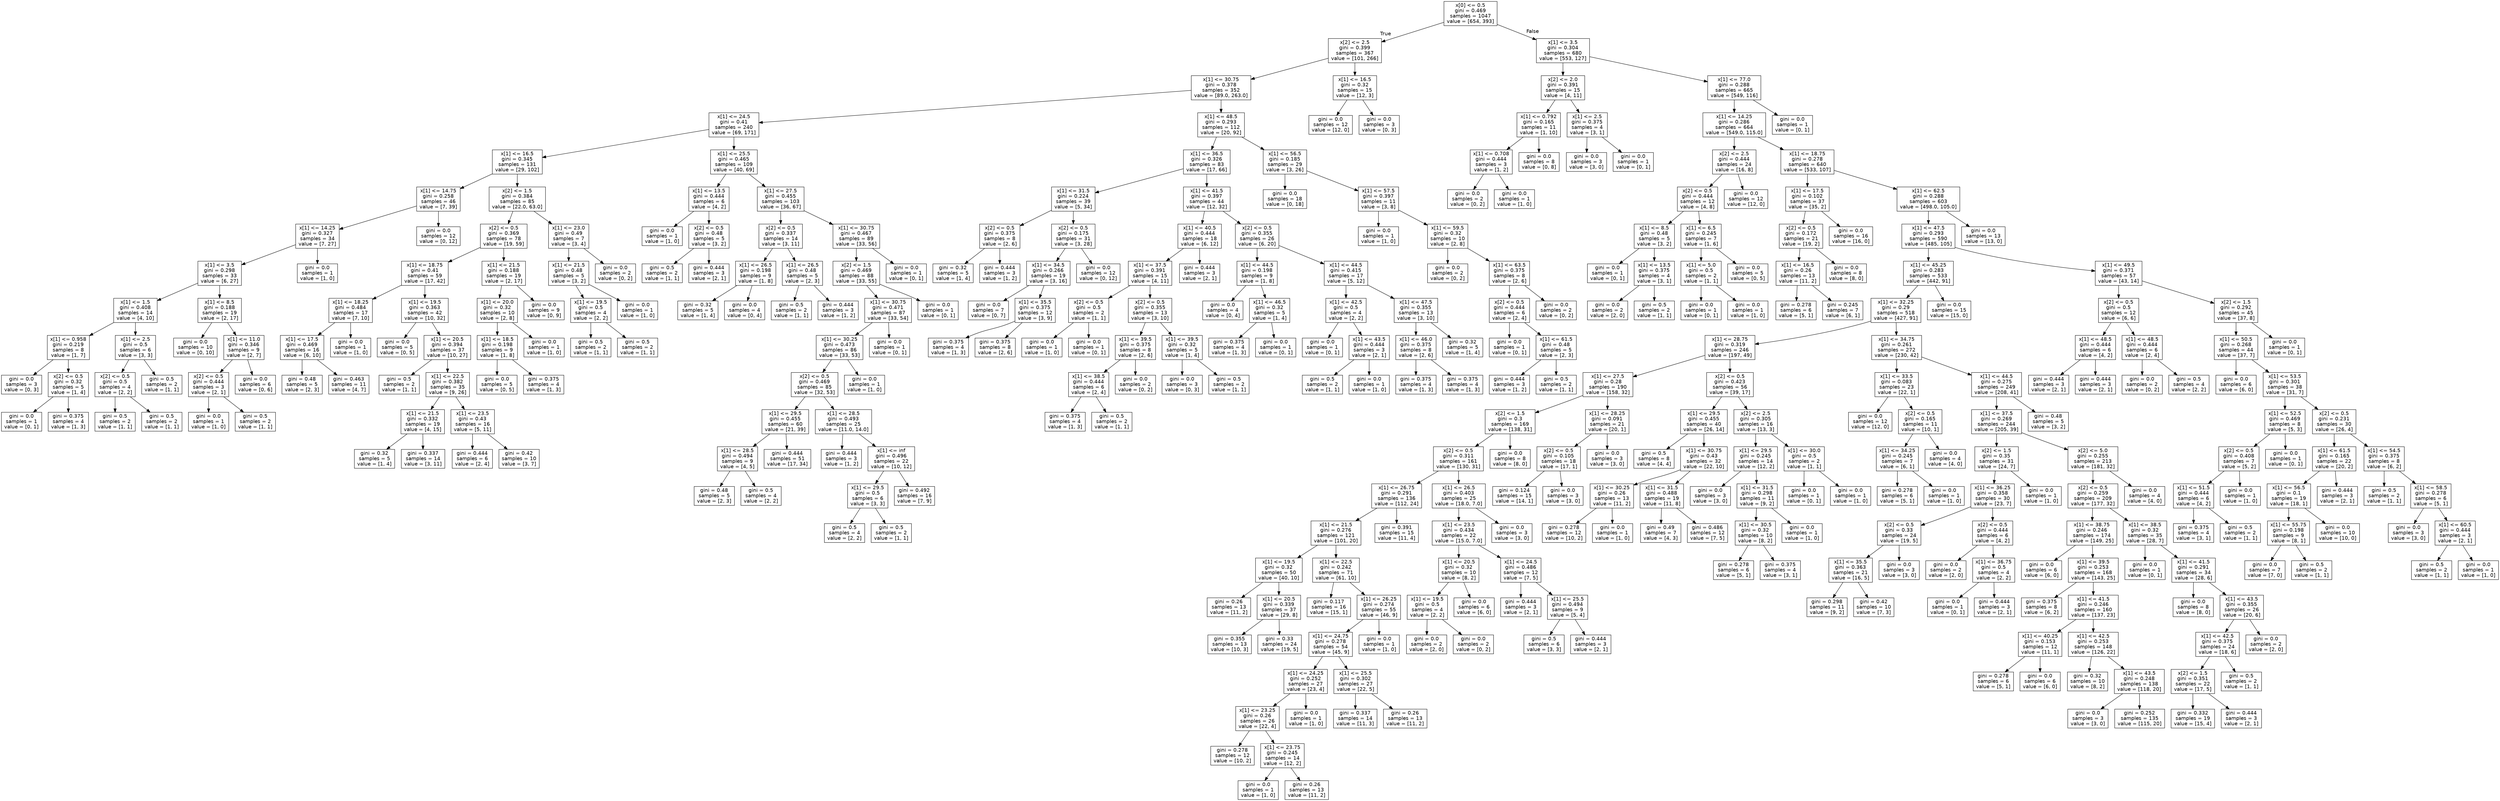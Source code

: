 digraph Tree {
node [shape=box, fontname="helvetica"] ;
edge [fontname="helvetica"] ;
0 [label="x[0] <= 0.5\ngini = 0.469\nsamples = 1047\nvalue = [654, 393]"] ;
1 [label="x[2] <= 2.5\ngini = 0.399\nsamples = 367\nvalue = [101, 266]"] ;
0 -> 1 [labeldistance=2.5, labelangle=45, headlabel="True"] ;
2 [label="x[1] <= 30.75\ngini = 0.378\nsamples = 352\nvalue = [89.0, 263.0]"] ;
1 -> 2 ;
3 [label="x[1] <= 24.5\ngini = 0.41\nsamples = 240\nvalue = [69, 171]"] ;
2 -> 3 ;
4 [label="x[1] <= 16.5\ngini = 0.345\nsamples = 131\nvalue = [29, 102]"] ;
3 -> 4 ;
5 [label="x[1] <= 14.75\ngini = 0.258\nsamples = 46\nvalue = [7, 39]"] ;
4 -> 5 ;
6 [label="x[1] <= 14.25\ngini = 0.327\nsamples = 34\nvalue = [7, 27]"] ;
5 -> 6 ;
7 [label="x[1] <= 3.5\ngini = 0.298\nsamples = 33\nvalue = [6, 27]"] ;
6 -> 7 ;
8 [label="x[1] <= 1.5\ngini = 0.408\nsamples = 14\nvalue = [4, 10]"] ;
7 -> 8 ;
9 [label="x[1] <= 0.958\ngini = 0.219\nsamples = 8\nvalue = [1, 7]"] ;
8 -> 9 ;
10 [label="gini = 0.0\nsamples = 3\nvalue = [0, 3]"] ;
9 -> 10 ;
11 [label="x[2] <= 0.5\ngini = 0.32\nsamples = 5\nvalue = [1, 4]"] ;
9 -> 11 ;
12 [label="gini = 0.0\nsamples = 1\nvalue = [0, 1]"] ;
11 -> 12 ;
13 [label="gini = 0.375\nsamples = 4\nvalue = [1, 3]"] ;
11 -> 13 ;
14 [label="x[1] <= 2.5\ngini = 0.5\nsamples = 6\nvalue = [3, 3]"] ;
8 -> 14 ;
15 [label="x[2] <= 0.5\ngini = 0.5\nsamples = 4\nvalue = [2, 2]"] ;
14 -> 15 ;
16 [label="gini = 0.5\nsamples = 2\nvalue = [1, 1]"] ;
15 -> 16 ;
17 [label="gini = 0.5\nsamples = 2\nvalue = [1, 1]"] ;
15 -> 17 ;
18 [label="gini = 0.5\nsamples = 2\nvalue = [1, 1]"] ;
14 -> 18 ;
19 [label="x[1] <= 8.5\ngini = 0.188\nsamples = 19\nvalue = [2, 17]"] ;
7 -> 19 ;
20 [label="gini = 0.0\nsamples = 10\nvalue = [0, 10]"] ;
19 -> 20 ;
21 [label="x[1] <= 11.0\ngini = 0.346\nsamples = 9\nvalue = [2, 7]"] ;
19 -> 21 ;
22 [label="x[2] <= 0.5\ngini = 0.444\nsamples = 3\nvalue = [2, 1]"] ;
21 -> 22 ;
23 [label="gini = 0.0\nsamples = 1\nvalue = [1, 0]"] ;
22 -> 23 ;
24 [label="gini = 0.5\nsamples = 2\nvalue = [1, 1]"] ;
22 -> 24 ;
25 [label="gini = 0.0\nsamples = 6\nvalue = [0, 6]"] ;
21 -> 25 ;
26 [label="gini = 0.0\nsamples = 1\nvalue = [1, 0]"] ;
6 -> 26 ;
27 [label="gini = 0.0\nsamples = 12\nvalue = [0, 12]"] ;
5 -> 27 ;
28 [label="x[2] <= 1.5\ngini = 0.384\nsamples = 85\nvalue = [22.0, 63.0]"] ;
4 -> 28 ;
29 [label="x[2] <= 0.5\ngini = 0.369\nsamples = 78\nvalue = [19, 59]"] ;
28 -> 29 ;
30 [label="x[1] <= 18.75\ngini = 0.41\nsamples = 59\nvalue = [17, 42]"] ;
29 -> 30 ;
31 [label="x[1] <= 18.25\ngini = 0.484\nsamples = 17\nvalue = [7, 10]"] ;
30 -> 31 ;
32 [label="x[1] <= 17.5\ngini = 0.469\nsamples = 16\nvalue = [6, 10]"] ;
31 -> 32 ;
33 [label="gini = 0.48\nsamples = 5\nvalue = [2, 3]"] ;
32 -> 33 ;
34 [label="gini = 0.463\nsamples = 11\nvalue = [4, 7]"] ;
32 -> 34 ;
35 [label="gini = 0.0\nsamples = 1\nvalue = [1, 0]"] ;
31 -> 35 ;
36 [label="x[1] <= 19.5\ngini = 0.363\nsamples = 42\nvalue = [10, 32]"] ;
30 -> 36 ;
37 [label="gini = 0.0\nsamples = 5\nvalue = [0, 5]"] ;
36 -> 37 ;
38 [label="x[1] <= 20.5\ngini = 0.394\nsamples = 37\nvalue = [10, 27]"] ;
36 -> 38 ;
39 [label="gini = 0.5\nsamples = 2\nvalue = [1, 1]"] ;
38 -> 39 ;
40 [label="x[1] <= 22.5\ngini = 0.382\nsamples = 35\nvalue = [9, 26]"] ;
38 -> 40 ;
41 [label="x[1] <= 21.5\ngini = 0.332\nsamples = 19\nvalue = [4, 15]"] ;
40 -> 41 ;
42 [label="gini = 0.32\nsamples = 5\nvalue = [1, 4]"] ;
41 -> 42 ;
43 [label="gini = 0.337\nsamples = 14\nvalue = [3, 11]"] ;
41 -> 43 ;
44 [label="x[1] <= 23.5\ngini = 0.43\nsamples = 16\nvalue = [5, 11]"] ;
40 -> 44 ;
45 [label="gini = 0.444\nsamples = 6\nvalue = [2, 4]"] ;
44 -> 45 ;
46 [label="gini = 0.42\nsamples = 10\nvalue = [3, 7]"] ;
44 -> 46 ;
47 [label="x[1] <= 21.5\ngini = 0.188\nsamples = 19\nvalue = [2, 17]"] ;
29 -> 47 ;
48 [label="x[1] <= 20.0\ngini = 0.32\nsamples = 10\nvalue = [2, 8]"] ;
47 -> 48 ;
49 [label="x[1] <= 18.5\ngini = 0.198\nsamples = 9\nvalue = [1, 8]"] ;
48 -> 49 ;
50 [label="gini = 0.0\nsamples = 5\nvalue = [0, 5]"] ;
49 -> 50 ;
51 [label="gini = 0.375\nsamples = 4\nvalue = [1, 3]"] ;
49 -> 51 ;
52 [label="gini = 0.0\nsamples = 1\nvalue = [1, 0]"] ;
48 -> 52 ;
53 [label="gini = 0.0\nsamples = 9\nvalue = [0, 9]"] ;
47 -> 53 ;
54 [label="x[1] <= 23.0\ngini = 0.49\nsamples = 7\nvalue = [3, 4]"] ;
28 -> 54 ;
55 [label="x[1] <= 21.5\ngini = 0.48\nsamples = 5\nvalue = [3, 2]"] ;
54 -> 55 ;
56 [label="x[1] <= 19.5\ngini = 0.5\nsamples = 4\nvalue = [2, 2]"] ;
55 -> 56 ;
57 [label="gini = 0.5\nsamples = 2\nvalue = [1, 1]"] ;
56 -> 57 ;
58 [label="gini = 0.5\nsamples = 2\nvalue = [1, 1]"] ;
56 -> 58 ;
59 [label="gini = 0.0\nsamples = 1\nvalue = [1, 0]"] ;
55 -> 59 ;
60 [label="gini = 0.0\nsamples = 2\nvalue = [0, 2]"] ;
54 -> 60 ;
61 [label="x[1] <= 25.5\ngini = 0.465\nsamples = 109\nvalue = [40, 69]"] ;
3 -> 61 ;
62 [label="x[1] <= 13.5\ngini = 0.444\nsamples = 6\nvalue = [4, 2]"] ;
61 -> 62 ;
63 [label="gini = 0.0\nsamples = 1\nvalue = [1, 0]"] ;
62 -> 63 ;
64 [label="x[2] <= 0.5\ngini = 0.48\nsamples = 5\nvalue = [3, 2]"] ;
62 -> 64 ;
65 [label="gini = 0.5\nsamples = 2\nvalue = [1, 1]"] ;
64 -> 65 ;
66 [label="gini = 0.444\nsamples = 3\nvalue = [2, 1]"] ;
64 -> 66 ;
67 [label="x[1] <= 27.5\ngini = 0.455\nsamples = 103\nvalue = [36, 67]"] ;
61 -> 67 ;
68 [label="x[2] <= 0.5\ngini = 0.337\nsamples = 14\nvalue = [3, 11]"] ;
67 -> 68 ;
69 [label="x[1] <= 26.5\ngini = 0.198\nsamples = 9\nvalue = [1, 8]"] ;
68 -> 69 ;
70 [label="gini = 0.32\nsamples = 5\nvalue = [1, 4]"] ;
69 -> 70 ;
71 [label="gini = 0.0\nsamples = 4\nvalue = [0, 4]"] ;
69 -> 71 ;
72 [label="x[1] <= 26.5\ngini = 0.48\nsamples = 5\nvalue = [2, 3]"] ;
68 -> 72 ;
73 [label="gini = 0.5\nsamples = 2\nvalue = [1, 1]"] ;
72 -> 73 ;
74 [label="gini = 0.444\nsamples = 3\nvalue = [1, 2]"] ;
72 -> 74 ;
75 [label="x[1] <= 30.75\ngini = 0.467\nsamples = 89\nvalue = [33, 56]"] ;
67 -> 75 ;
76 [label="x[2] <= 1.5\ngini = 0.469\nsamples = 88\nvalue = [33, 55]"] ;
75 -> 76 ;
77 [label="x[1] <= 30.75\ngini = 0.471\nsamples = 87\nvalue = [33, 54]"] ;
76 -> 77 ;
78 [label="x[1] <= 30.25\ngini = 0.473\nsamples = 86\nvalue = [33, 53]"] ;
77 -> 78 ;
79 [label="x[2] <= 0.5\ngini = 0.469\nsamples = 85\nvalue = [32, 53]"] ;
78 -> 79 ;
80 [label="x[1] <= 29.5\ngini = 0.455\nsamples = 60\nvalue = [21, 39]"] ;
79 -> 80 ;
81 [label="x[1] <= 28.5\ngini = 0.494\nsamples = 9\nvalue = [4, 5]"] ;
80 -> 81 ;
82 [label="gini = 0.48\nsamples = 5\nvalue = [2, 3]"] ;
81 -> 82 ;
83 [label="gini = 0.5\nsamples = 4\nvalue = [2, 2]"] ;
81 -> 83 ;
84 [label="gini = 0.444\nsamples = 51\nvalue = [17, 34]"] ;
80 -> 84 ;
85 [label="x[1] <= 28.5\ngini = 0.493\nsamples = 25\nvalue = [11.0, 14.0]"] ;
79 -> 85 ;
86 [label="gini = 0.444\nsamples = 3\nvalue = [1, 2]"] ;
85 -> 86 ;
87 [label="x[1] <= inf\ngini = 0.496\nsamples = 22\nvalue = [10, 12]"] ;
85 -> 87 ;
88 [label="x[1] <= 29.5\ngini = 0.5\nsamples = 6\nvalue = [3, 3]"] ;
87 -> 88 ;
89 [label="gini = 0.5\nsamples = 4\nvalue = [2, 2]"] ;
88 -> 89 ;
90 [label="gini = 0.5\nsamples = 2\nvalue = [1, 1]"] ;
88 -> 90 ;
91 [label="gini = 0.492\nsamples = 16\nvalue = [7, 9]"] ;
87 -> 91 ;
92 [label="gini = 0.0\nsamples = 1\nvalue = [1, 0]"] ;
78 -> 92 ;
93 [label="gini = 0.0\nsamples = 1\nvalue = [0, 1]"] ;
77 -> 93 ;
94 [label="gini = 0.0\nsamples = 1\nvalue = [0, 1]"] ;
76 -> 94 ;
95 [label="gini = 0.0\nsamples = 1\nvalue = [0, 1]"] ;
75 -> 95 ;
96 [label="x[1] <= 48.5\ngini = 0.293\nsamples = 112\nvalue = [20, 92]"] ;
2 -> 96 ;
97 [label="x[1] <= 36.5\ngini = 0.326\nsamples = 83\nvalue = [17, 66]"] ;
96 -> 97 ;
98 [label="x[1] <= 31.5\ngini = 0.224\nsamples = 39\nvalue = [5, 34]"] ;
97 -> 98 ;
99 [label="x[2] <= 0.5\ngini = 0.375\nsamples = 8\nvalue = [2, 6]"] ;
98 -> 99 ;
100 [label="gini = 0.32\nsamples = 5\nvalue = [1, 4]"] ;
99 -> 100 ;
101 [label="gini = 0.444\nsamples = 3\nvalue = [1, 2]"] ;
99 -> 101 ;
102 [label="x[2] <= 0.5\ngini = 0.175\nsamples = 31\nvalue = [3, 28]"] ;
98 -> 102 ;
103 [label="x[1] <= 34.5\ngini = 0.266\nsamples = 19\nvalue = [3, 16]"] ;
102 -> 103 ;
104 [label="gini = 0.0\nsamples = 7\nvalue = [0, 7]"] ;
103 -> 104 ;
105 [label="x[1] <= 35.5\ngini = 0.375\nsamples = 12\nvalue = [3, 9]"] ;
103 -> 105 ;
106 [label="gini = 0.375\nsamples = 4\nvalue = [1, 3]"] ;
105 -> 106 ;
107 [label="gini = 0.375\nsamples = 8\nvalue = [2, 6]"] ;
105 -> 107 ;
108 [label="gini = 0.0\nsamples = 12\nvalue = [0, 12]"] ;
102 -> 108 ;
109 [label="x[1] <= 41.5\ngini = 0.397\nsamples = 44\nvalue = [12, 32]"] ;
97 -> 109 ;
110 [label="x[1] <= 40.5\ngini = 0.444\nsamples = 18\nvalue = [6, 12]"] ;
109 -> 110 ;
111 [label="x[1] <= 37.5\ngini = 0.391\nsamples = 15\nvalue = [4, 11]"] ;
110 -> 111 ;
112 [label="x[2] <= 0.5\ngini = 0.5\nsamples = 2\nvalue = [1, 1]"] ;
111 -> 112 ;
113 [label="gini = 0.0\nsamples = 1\nvalue = [1, 0]"] ;
112 -> 113 ;
114 [label="gini = 0.0\nsamples = 1\nvalue = [0, 1]"] ;
112 -> 114 ;
115 [label="x[2] <= 0.5\ngini = 0.355\nsamples = 13\nvalue = [3, 10]"] ;
111 -> 115 ;
116 [label="x[1] <= 39.5\ngini = 0.375\nsamples = 8\nvalue = [2, 6]"] ;
115 -> 116 ;
117 [label="x[1] <= 38.5\ngini = 0.444\nsamples = 6\nvalue = [2, 4]"] ;
116 -> 117 ;
118 [label="gini = 0.375\nsamples = 4\nvalue = [1, 3]"] ;
117 -> 118 ;
119 [label="gini = 0.5\nsamples = 2\nvalue = [1, 1]"] ;
117 -> 119 ;
120 [label="gini = 0.0\nsamples = 2\nvalue = [0, 2]"] ;
116 -> 120 ;
121 [label="x[1] <= 39.5\ngini = 0.32\nsamples = 5\nvalue = [1, 4]"] ;
115 -> 121 ;
122 [label="gini = 0.0\nsamples = 3\nvalue = [0, 3]"] ;
121 -> 122 ;
123 [label="gini = 0.5\nsamples = 2\nvalue = [1, 1]"] ;
121 -> 123 ;
124 [label="gini = 0.444\nsamples = 3\nvalue = [2, 1]"] ;
110 -> 124 ;
125 [label="x[2] <= 0.5\ngini = 0.355\nsamples = 26\nvalue = [6, 20]"] ;
109 -> 125 ;
126 [label="x[1] <= 44.5\ngini = 0.198\nsamples = 9\nvalue = [1, 8]"] ;
125 -> 126 ;
127 [label="gini = 0.0\nsamples = 4\nvalue = [0, 4]"] ;
126 -> 127 ;
128 [label="x[1] <= 46.5\ngini = 0.32\nsamples = 5\nvalue = [1, 4]"] ;
126 -> 128 ;
129 [label="gini = 0.375\nsamples = 4\nvalue = [1, 3]"] ;
128 -> 129 ;
130 [label="gini = 0.0\nsamples = 1\nvalue = [0, 1]"] ;
128 -> 130 ;
131 [label="x[1] <= 44.5\ngini = 0.415\nsamples = 17\nvalue = [5, 12]"] ;
125 -> 131 ;
132 [label="x[1] <= 42.5\ngini = 0.5\nsamples = 4\nvalue = [2, 2]"] ;
131 -> 132 ;
133 [label="gini = 0.0\nsamples = 1\nvalue = [0, 1]"] ;
132 -> 133 ;
134 [label="x[1] <= 43.5\ngini = 0.444\nsamples = 3\nvalue = [2, 1]"] ;
132 -> 134 ;
135 [label="gini = 0.5\nsamples = 2\nvalue = [1, 1]"] ;
134 -> 135 ;
136 [label="gini = 0.0\nsamples = 1\nvalue = [1, 0]"] ;
134 -> 136 ;
137 [label="x[1] <= 47.5\ngini = 0.355\nsamples = 13\nvalue = [3, 10]"] ;
131 -> 137 ;
138 [label="x[1] <= 46.0\ngini = 0.375\nsamples = 8\nvalue = [2, 6]"] ;
137 -> 138 ;
139 [label="gini = 0.375\nsamples = 4\nvalue = [1, 3]"] ;
138 -> 139 ;
140 [label="gini = 0.375\nsamples = 4\nvalue = [1, 3]"] ;
138 -> 140 ;
141 [label="gini = 0.32\nsamples = 5\nvalue = [1, 4]"] ;
137 -> 141 ;
142 [label="x[1] <= 56.5\ngini = 0.185\nsamples = 29\nvalue = [3, 26]"] ;
96 -> 142 ;
143 [label="gini = 0.0\nsamples = 18\nvalue = [0, 18]"] ;
142 -> 143 ;
144 [label="x[1] <= 57.5\ngini = 0.397\nsamples = 11\nvalue = [3, 8]"] ;
142 -> 144 ;
145 [label="gini = 0.0\nsamples = 1\nvalue = [1, 0]"] ;
144 -> 145 ;
146 [label="x[1] <= 59.5\ngini = 0.32\nsamples = 10\nvalue = [2, 8]"] ;
144 -> 146 ;
147 [label="gini = 0.0\nsamples = 2\nvalue = [0, 2]"] ;
146 -> 147 ;
148 [label="x[1] <= 63.5\ngini = 0.375\nsamples = 8\nvalue = [2, 6]"] ;
146 -> 148 ;
149 [label="x[2] <= 0.5\ngini = 0.444\nsamples = 6\nvalue = [2, 4]"] ;
148 -> 149 ;
150 [label="gini = 0.0\nsamples = 1\nvalue = [0, 1]"] ;
149 -> 150 ;
151 [label="x[1] <= 61.5\ngini = 0.48\nsamples = 5\nvalue = [2, 3]"] ;
149 -> 151 ;
152 [label="gini = 0.444\nsamples = 3\nvalue = [1, 2]"] ;
151 -> 152 ;
153 [label="gini = 0.5\nsamples = 2\nvalue = [1, 1]"] ;
151 -> 153 ;
154 [label="gini = 0.0\nsamples = 2\nvalue = [0, 2]"] ;
148 -> 154 ;
155 [label="x[1] <= 16.5\ngini = 0.32\nsamples = 15\nvalue = [12, 3]"] ;
1 -> 155 ;
156 [label="gini = 0.0\nsamples = 12\nvalue = [12, 0]"] ;
155 -> 156 ;
157 [label="gini = 0.0\nsamples = 3\nvalue = [0, 3]"] ;
155 -> 157 ;
158 [label="x[1] <= 3.5\ngini = 0.304\nsamples = 680\nvalue = [553, 127]"] ;
0 -> 158 [labeldistance=2.5, labelangle=-45, headlabel="False"] ;
159 [label="x[2] <= 2.0\ngini = 0.391\nsamples = 15\nvalue = [4, 11]"] ;
158 -> 159 ;
160 [label="x[1] <= 0.792\ngini = 0.165\nsamples = 11\nvalue = [1, 10]"] ;
159 -> 160 ;
161 [label="x[1] <= 0.708\ngini = 0.444\nsamples = 3\nvalue = [1, 2]"] ;
160 -> 161 ;
162 [label="gini = 0.0\nsamples = 2\nvalue = [0, 2]"] ;
161 -> 162 ;
163 [label="gini = 0.0\nsamples = 1\nvalue = [1, 0]"] ;
161 -> 163 ;
164 [label="gini = 0.0\nsamples = 8\nvalue = [0, 8]"] ;
160 -> 164 ;
165 [label="x[1] <= 2.5\ngini = 0.375\nsamples = 4\nvalue = [3, 1]"] ;
159 -> 165 ;
166 [label="gini = 0.0\nsamples = 3\nvalue = [3, 0]"] ;
165 -> 166 ;
167 [label="gini = 0.0\nsamples = 1\nvalue = [0, 1]"] ;
165 -> 167 ;
168 [label="x[1] <= 77.0\ngini = 0.288\nsamples = 665\nvalue = [549, 116]"] ;
158 -> 168 ;
169 [label="x[1] <= 14.25\ngini = 0.286\nsamples = 664\nvalue = [549.0, 115.0]"] ;
168 -> 169 ;
170 [label="x[2] <= 2.5\ngini = 0.444\nsamples = 24\nvalue = [16, 8]"] ;
169 -> 170 ;
171 [label="x[2] <= 0.5\ngini = 0.444\nsamples = 12\nvalue = [4, 8]"] ;
170 -> 171 ;
172 [label="x[1] <= 8.5\ngini = 0.48\nsamples = 5\nvalue = [3, 2]"] ;
171 -> 172 ;
173 [label="gini = 0.0\nsamples = 1\nvalue = [0, 1]"] ;
172 -> 173 ;
174 [label="x[1] <= 13.5\ngini = 0.375\nsamples = 4\nvalue = [3, 1]"] ;
172 -> 174 ;
175 [label="gini = 0.0\nsamples = 2\nvalue = [2, 0]"] ;
174 -> 175 ;
176 [label="gini = 0.5\nsamples = 2\nvalue = [1, 1]"] ;
174 -> 176 ;
177 [label="x[1] <= 6.5\ngini = 0.245\nsamples = 7\nvalue = [1, 6]"] ;
171 -> 177 ;
178 [label="x[1] <= 5.0\ngini = 0.5\nsamples = 2\nvalue = [1, 1]"] ;
177 -> 178 ;
179 [label="gini = 0.0\nsamples = 1\nvalue = [0, 1]"] ;
178 -> 179 ;
180 [label="gini = 0.0\nsamples = 1\nvalue = [1, 0]"] ;
178 -> 180 ;
181 [label="gini = 0.0\nsamples = 5\nvalue = [0, 5]"] ;
177 -> 181 ;
182 [label="gini = 0.0\nsamples = 12\nvalue = [12, 0]"] ;
170 -> 182 ;
183 [label="x[1] <= 18.75\ngini = 0.278\nsamples = 640\nvalue = [533, 107]"] ;
169 -> 183 ;
184 [label="x[1] <= 17.5\ngini = 0.102\nsamples = 37\nvalue = [35, 2]"] ;
183 -> 184 ;
185 [label="x[2] <= 0.5\ngini = 0.172\nsamples = 21\nvalue = [19, 2]"] ;
184 -> 185 ;
186 [label="x[1] <= 16.5\ngini = 0.26\nsamples = 13\nvalue = [11, 2]"] ;
185 -> 186 ;
187 [label="gini = 0.278\nsamples = 6\nvalue = [5, 1]"] ;
186 -> 187 ;
188 [label="gini = 0.245\nsamples = 7\nvalue = [6, 1]"] ;
186 -> 188 ;
189 [label="gini = 0.0\nsamples = 8\nvalue = [8, 0]"] ;
185 -> 189 ;
190 [label="gini = 0.0\nsamples = 16\nvalue = [16, 0]"] ;
184 -> 190 ;
191 [label="x[1] <= 62.5\ngini = 0.288\nsamples = 603\nvalue = [498.0, 105.0]"] ;
183 -> 191 ;
192 [label="x[1] <= 47.5\ngini = 0.293\nsamples = 590\nvalue = [485, 105]"] ;
191 -> 192 ;
193 [label="x[1] <= 45.25\ngini = 0.283\nsamples = 533\nvalue = [442, 91]"] ;
192 -> 193 ;
194 [label="x[1] <= 32.25\ngini = 0.29\nsamples = 518\nvalue = [427, 91]"] ;
193 -> 194 ;
195 [label="x[1] <= 28.75\ngini = 0.319\nsamples = 246\nvalue = [197, 49]"] ;
194 -> 195 ;
196 [label="x[1] <= 27.5\ngini = 0.28\nsamples = 190\nvalue = [158, 32]"] ;
195 -> 196 ;
197 [label="x[2] <= 1.5\ngini = 0.3\nsamples = 169\nvalue = [138, 31]"] ;
196 -> 197 ;
198 [label="x[2] <= 0.5\ngini = 0.311\nsamples = 161\nvalue = [130, 31]"] ;
197 -> 198 ;
199 [label="x[1] <= 26.75\ngini = 0.291\nsamples = 136\nvalue = [112, 24]"] ;
198 -> 199 ;
200 [label="x[1] <= 21.5\ngini = 0.276\nsamples = 121\nvalue = [101, 20]"] ;
199 -> 200 ;
201 [label="x[1] <= 19.5\ngini = 0.32\nsamples = 50\nvalue = [40, 10]"] ;
200 -> 201 ;
202 [label="gini = 0.26\nsamples = 13\nvalue = [11, 2]"] ;
201 -> 202 ;
203 [label="x[1] <= 20.5\ngini = 0.339\nsamples = 37\nvalue = [29, 8]"] ;
201 -> 203 ;
204 [label="gini = 0.355\nsamples = 13\nvalue = [10, 3]"] ;
203 -> 204 ;
205 [label="gini = 0.33\nsamples = 24\nvalue = [19, 5]"] ;
203 -> 205 ;
206 [label="x[1] <= 22.5\ngini = 0.242\nsamples = 71\nvalue = [61, 10]"] ;
200 -> 206 ;
207 [label="gini = 0.117\nsamples = 16\nvalue = [15, 1]"] ;
206 -> 207 ;
208 [label="x[1] <= 26.25\ngini = 0.274\nsamples = 55\nvalue = [46, 9]"] ;
206 -> 208 ;
209 [label="x[1] <= 24.75\ngini = 0.278\nsamples = 54\nvalue = [45, 9]"] ;
208 -> 209 ;
210 [label="x[1] <= 24.25\ngini = 0.252\nsamples = 27\nvalue = [23, 4]"] ;
209 -> 210 ;
211 [label="x[1] <= 23.25\ngini = 0.26\nsamples = 26\nvalue = [22, 4]"] ;
210 -> 211 ;
212 [label="gini = 0.278\nsamples = 12\nvalue = [10, 2]"] ;
211 -> 212 ;
213 [label="x[1] <= 23.75\ngini = 0.245\nsamples = 14\nvalue = [12, 2]"] ;
211 -> 213 ;
214 [label="gini = 0.0\nsamples = 1\nvalue = [1, 0]"] ;
213 -> 214 ;
215 [label="gini = 0.26\nsamples = 13\nvalue = [11, 2]"] ;
213 -> 215 ;
216 [label="gini = 0.0\nsamples = 1\nvalue = [1, 0]"] ;
210 -> 216 ;
217 [label="x[1] <= 25.5\ngini = 0.302\nsamples = 27\nvalue = [22, 5]"] ;
209 -> 217 ;
218 [label="gini = 0.337\nsamples = 14\nvalue = [11, 3]"] ;
217 -> 218 ;
219 [label="gini = 0.26\nsamples = 13\nvalue = [11, 2]"] ;
217 -> 219 ;
220 [label="gini = 0.0\nsamples = 1\nvalue = [1, 0]"] ;
208 -> 220 ;
221 [label="gini = 0.391\nsamples = 15\nvalue = [11, 4]"] ;
199 -> 221 ;
222 [label="x[1] <= 26.5\ngini = 0.403\nsamples = 25\nvalue = [18.0, 7.0]"] ;
198 -> 222 ;
223 [label="x[1] <= 23.5\ngini = 0.434\nsamples = 22\nvalue = [15.0, 7.0]"] ;
222 -> 223 ;
224 [label="x[1] <= 20.5\ngini = 0.32\nsamples = 10\nvalue = [8, 2]"] ;
223 -> 224 ;
225 [label="x[1] <= 19.5\ngini = 0.5\nsamples = 4\nvalue = [2, 2]"] ;
224 -> 225 ;
226 [label="gini = 0.0\nsamples = 2\nvalue = [2, 0]"] ;
225 -> 226 ;
227 [label="gini = 0.0\nsamples = 2\nvalue = [0, 2]"] ;
225 -> 227 ;
228 [label="gini = 0.0\nsamples = 6\nvalue = [6, 0]"] ;
224 -> 228 ;
229 [label="x[1] <= 24.5\ngini = 0.486\nsamples = 12\nvalue = [7, 5]"] ;
223 -> 229 ;
230 [label="gini = 0.444\nsamples = 3\nvalue = [2, 1]"] ;
229 -> 230 ;
231 [label="x[1] <= 25.5\ngini = 0.494\nsamples = 9\nvalue = [5, 4]"] ;
229 -> 231 ;
232 [label="gini = 0.5\nsamples = 6\nvalue = [3, 3]"] ;
231 -> 232 ;
233 [label="gini = 0.444\nsamples = 3\nvalue = [2, 1]"] ;
231 -> 233 ;
234 [label="gini = 0.0\nsamples = 3\nvalue = [3, 0]"] ;
222 -> 234 ;
235 [label="gini = 0.0\nsamples = 8\nvalue = [8, 0]"] ;
197 -> 235 ;
236 [label="x[1] <= 28.25\ngini = 0.091\nsamples = 21\nvalue = [20, 1]"] ;
196 -> 236 ;
237 [label="x[2] <= 0.5\ngini = 0.105\nsamples = 18\nvalue = [17, 1]"] ;
236 -> 237 ;
238 [label="gini = 0.124\nsamples = 15\nvalue = [14, 1]"] ;
237 -> 238 ;
239 [label="gini = 0.0\nsamples = 3\nvalue = [3, 0]"] ;
237 -> 239 ;
240 [label="gini = 0.0\nsamples = 3\nvalue = [3, 0]"] ;
236 -> 240 ;
241 [label="x[2] <= 0.5\ngini = 0.423\nsamples = 56\nvalue = [39, 17]"] ;
195 -> 241 ;
242 [label="x[1] <= 29.5\ngini = 0.455\nsamples = 40\nvalue = [26, 14]"] ;
241 -> 242 ;
243 [label="gini = 0.5\nsamples = 8\nvalue = [4, 4]"] ;
242 -> 243 ;
244 [label="x[1] <= 30.75\ngini = 0.43\nsamples = 32\nvalue = [22, 10]"] ;
242 -> 244 ;
245 [label="x[1] <= 30.25\ngini = 0.26\nsamples = 13\nvalue = [11, 2]"] ;
244 -> 245 ;
246 [label="gini = 0.278\nsamples = 12\nvalue = [10, 2]"] ;
245 -> 246 ;
247 [label="gini = 0.0\nsamples = 1\nvalue = [1, 0]"] ;
245 -> 247 ;
248 [label="x[1] <= 31.5\ngini = 0.488\nsamples = 19\nvalue = [11, 8]"] ;
244 -> 248 ;
249 [label="gini = 0.49\nsamples = 7\nvalue = [4, 3]"] ;
248 -> 249 ;
250 [label="gini = 0.486\nsamples = 12\nvalue = [7, 5]"] ;
248 -> 250 ;
251 [label="x[2] <= 2.5\ngini = 0.305\nsamples = 16\nvalue = [13, 3]"] ;
241 -> 251 ;
252 [label="x[1] <= 29.5\ngini = 0.245\nsamples = 14\nvalue = [12, 2]"] ;
251 -> 252 ;
253 [label="gini = 0.0\nsamples = 3\nvalue = [3, 0]"] ;
252 -> 253 ;
254 [label="x[1] <= 31.5\ngini = 0.298\nsamples = 11\nvalue = [9, 2]"] ;
252 -> 254 ;
255 [label="x[1] <= 30.5\ngini = 0.32\nsamples = 10\nvalue = [8, 2]"] ;
254 -> 255 ;
256 [label="gini = 0.278\nsamples = 6\nvalue = [5, 1]"] ;
255 -> 256 ;
257 [label="gini = 0.375\nsamples = 4\nvalue = [3, 1]"] ;
255 -> 257 ;
258 [label="gini = 0.0\nsamples = 1\nvalue = [1, 0]"] ;
254 -> 258 ;
259 [label="x[1] <= 30.0\ngini = 0.5\nsamples = 2\nvalue = [1, 1]"] ;
251 -> 259 ;
260 [label="gini = 0.0\nsamples = 1\nvalue = [0, 1]"] ;
259 -> 260 ;
261 [label="gini = 0.0\nsamples = 1\nvalue = [1, 0]"] ;
259 -> 261 ;
262 [label="x[1] <= 34.75\ngini = 0.261\nsamples = 272\nvalue = [230, 42]"] ;
194 -> 262 ;
263 [label="x[1] <= 33.5\ngini = 0.083\nsamples = 23\nvalue = [22, 1]"] ;
262 -> 263 ;
264 [label="gini = 0.0\nsamples = 12\nvalue = [12, 0]"] ;
263 -> 264 ;
265 [label="x[2] <= 0.5\ngini = 0.165\nsamples = 11\nvalue = [10, 1]"] ;
263 -> 265 ;
266 [label="x[1] <= 34.25\ngini = 0.245\nsamples = 7\nvalue = [6, 1]"] ;
265 -> 266 ;
267 [label="gini = 0.278\nsamples = 6\nvalue = [5, 1]"] ;
266 -> 267 ;
268 [label="gini = 0.0\nsamples = 1\nvalue = [1, 0]"] ;
266 -> 268 ;
269 [label="gini = 0.0\nsamples = 4\nvalue = [4, 0]"] ;
265 -> 269 ;
270 [label="x[1] <= 44.5\ngini = 0.275\nsamples = 249\nvalue = [208, 41]"] ;
262 -> 270 ;
271 [label="x[1] <= 37.5\ngini = 0.269\nsamples = 244\nvalue = [205, 39]"] ;
270 -> 271 ;
272 [label="x[2] <= 1.5\ngini = 0.35\nsamples = 31\nvalue = [24, 7]"] ;
271 -> 272 ;
273 [label="x[1] <= 36.25\ngini = 0.358\nsamples = 30\nvalue = [23, 7]"] ;
272 -> 273 ;
274 [label="x[2] <= 0.5\ngini = 0.33\nsamples = 24\nvalue = [19, 5]"] ;
273 -> 274 ;
275 [label="x[1] <= 35.5\ngini = 0.363\nsamples = 21\nvalue = [16, 5]"] ;
274 -> 275 ;
276 [label="gini = 0.298\nsamples = 11\nvalue = [9, 2]"] ;
275 -> 276 ;
277 [label="gini = 0.42\nsamples = 10\nvalue = [7, 3]"] ;
275 -> 277 ;
278 [label="gini = 0.0\nsamples = 3\nvalue = [3, 0]"] ;
274 -> 278 ;
279 [label="x[2] <= 0.5\ngini = 0.444\nsamples = 6\nvalue = [4, 2]"] ;
273 -> 279 ;
280 [label="gini = 0.0\nsamples = 2\nvalue = [2, 0]"] ;
279 -> 280 ;
281 [label="x[1] <= 36.75\ngini = 0.5\nsamples = 4\nvalue = [2, 2]"] ;
279 -> 281 ;
282 [label="gini = 0.0\nsamples = 1\nvalue = [0, 1]"] ;
281 -> 282 ;
283 [label="gini = 0.444\nsamples = 3\nvalue = [2, 1]"] ;
281 -> 283 ;
284 [label="gini = 0.0\nsamples = 1\nvalue = [1, 0]"] ;
272 -> 284 ;
285 [label="x[2] <= 5.0\ngini = 0.255\nsamples = 213\nvalue = [181, 32]"] ;
271 -> 285 ;
286 [label="x[2] <= 0.5\ngini = 0.259\nsamples = 209\nvalue = [177, 32]"] ;
285 -> 286 ;
287 [label="x[1] <= 38.75\ngini = 0.246\nsamples = 174\nvalue = [149, 25]"] ;
286 -> 287 ;
288 [label="gini = 0.0\nsamples = 6\nvalue = [6, 0]"] ;
287 -> 288 ;
289 [label="x[1] <= 39.5\ngini = 0.253\nsamples = 168\nvalue = [143, 25]"] ;
287 -> 289 ;
290 [label="gini = 0.375\nsamples = 8\nvalue = [6, 2]"] ;
289 -> 290 ;
291 [label="x[1] <= 41.5\ngini = 0.246\nsamples = 160\nvalue = [137, 23]"] ;
289 -> 291 ;
292 [label="x[1] <= 40.25\ngini = 0.153\nsamples = 12\nvalue = [11, 1]"] ;
291 -> 292 ;
293 [label="gini = 0.278\nsamples = 6\nvalue = [5, 1]"] ;
292 -> 293 ;
294 [label="gini = 0.0\nsamples = 6\nvalue = [6, 0]"] ;
292 -> 294 ;
295 [label="x[1] <= 42.5\ngini = 0.253\nsamples = 148\nvalue = [126, 22]"] ;
291 -> 295 ;
296 [label="gini = 0.32\nsamples = 10\nvalue = [8, 2]"] ;
295 -> 296 ;
297 [label="x[1] <= 43.5\ngini = 0.248\nsamples = 138\nvalue = [118, 20]"] ;
295 -> 297 ;
298 [label="gini = 0.0\nsamples = 3\nvalue = [3, 0]"] ;
297 -> 298 ;
299 [label="gini = 0.252\nsamples = 135\nvalue = [115, 20]"] ;
297 -> 299 ;
300 [label="x[1] <= 38.5\ngini = 0.32\nsamples = 35\nvalue = [28, 7]"] ;
286 -> 300 ;
301 [label="gini = 0.0\nsamples = 1\nvalue = [0, 1]"] ;
300 -> 301 ;
302 [label="x[1] <= 41.5\ngini = 0.291\nsamples = 34\nvalue = [28, 6]"] ;
300 -> 302 ;
303 [label="gini = 0.0\nsamples = 8\nvalue = [8, 0]"] ;
302 -> 303 ;
304 [label="x[1] <= 43.5\ngini = 0.355\nsamples = 26\nvalue = [20, 6]"] ;
302 -> 304 ;
305 [label="x[1] <= 42.5\ngini = 0.375\nsamples = 24\nvalue = [18, 6]"] ;
304 -> 305 ;
306 [label="x[2] <= 1.5\ngini = 0.351\nsamples = 22\nvalue = [17, 5]"] ;
305 -> 306 ;
307 [label="gini = 0.332\nsamples = 19\nvalue = [15, 4]"] ;
306 -> 307 ;
308 [label="gini = 0.444\nsamples = 3\nvalue = [2, 1]"] ;
306 -> 308 ;
309 [label="gini = 0.5\nsamples = 2\nvalue = [1, 1]"] ;
305 -> 309 ;
310 [label="gini = 0.0\nsamples = 2\nvalue = [2, 0]"] ;
304 -> 310 ;
311 [label="gini = 0.0\nsamples = 4\nvalue = [4, 0]"] ;
285 -> 311 ;
312 [label="gini = 0.48\nsamples = 5\nvalue = [3, 2]"] ;
270 -> 312 ;
313 [label="gini = 0.0\nsamples = 15\nvalue = [15, 0]"] ;
193 -> 313 ;
314 [label="x[1] <= 49.5\ngini = 0.371\nsamples = 57\nvalue = [43, 14]"] ;
192 -> 314 ;
315 [label="x[2] <= 0.5\ngini = 0.5\nsamples = 12\nvalue = [6, 6]"] ;
314 -> 315 ;
316 [label="x[1] <= 48.5\ngini = 0.444\nsamples = 6\nvalue = [4, 2]"] ;
315 -> 316 ;
317 [label="gini = 0.444\nsamples = 3\nvalue = [2, 1]"] ;
316 -> 317 ;
318 [label="gini = 0.444\nsamples = 3\nvalue = [2, 1]"] ;
316 -> 318 ;
319 [label="x[1] <= 48.5\ngini = 0.444\nsamples = 6\nvalue = [2, 4]"] ;
315 -> 319 ;
320 [label="gini = 0.0\nsamples = 2\nvalue = [0, 2]"] ;
319 -> 320 ;
321 [label="gini = 0.5\nsamples = 4\nvalue = [2, 2]"] ;
319 -> 321 ;
322 [label="x[2] <= 1.5\ngini = 0.292\nsamples = 45\nvalue = [37, 8]"] ;
314 -> 322 ;
323 [label="x[1] <= 50.5\ngini = 0.268\nsamples = 44\nvalue = [37, 7]"] ;
322 -> 323 ;
324 [label="gini = 0.0\nsamples = 6\nvalue = [6, 0]"] ;
323 -> 324 ;
325 [label="x[1] <= 53.5\ngini = 0.301\nsamples = 38\nvalue = [31, 7]"] ;
323 -> 325 ;
326 [label="x[1] <= 52.5\ngini = 0.469\nsamples = 8\nvalue = [5, 3]"] ;
325 -> 326 ;
327 [label="x[2] <= 0.5\ngini = 0.408\nsamples = 7\nvalue = [5, 2]"] ;
326 -> 327 ;
328 [label="x[1] <= 51.5\ngini = 0.444\nsamples = 6\nvalue = [4, 2]"] ;
327 -> 328 ;
329 [label="gini = 0.375\nsamples = 4\nvalue = [3, 1]"] ;
328 -> 329 ;
330 [label="gini = 0.5\nsamples = 2\nvalue = [1, 1]"] ;
328 -> 330 ;
331 [label="gini = 0.0\nsamples = 1\nvalue = [1, 0]"] ;
327 -> 331 ;
332 [label="gini = 0.0\nsamples = 1\nvalue = [0, 1]"] ;
326 -> 332 ;
333 [label="x[2] <= 0.5\ngini = 0.231\nsamples = 30\nvalue = [26, 4]"] ;
325 -> 333 ;
334 [label="x[1] <= 61.5\ngini = 0.165\nsamples = 22\nvalue = [20, 2]"] ;
333 -> 334 ;
335 [label="x[1] <= 56.5\ngini = 0.1\nsamples = 19\nvalue = [18, 1]"] ;
334 -> 335 ;
336 [label="x[1] <= 55.75\ngini = 0.198\nsamples = 9\nvalue = [8, 1]"] ;
335 -> 336 ;
337 [label="gini = 0.0\nsamples = 7\nvalue = [7, 0]"] ;
336 -> 337 ;
338 [label="gini = 0.5\nsamples = 2\nvalue = [1, 1]"] ;
336 -> 338 ;
339 [label="gini = 0.0\nsamples = 10\nvalue = [10, 0]"] ;
335 -> 339 ;
340 [label="gini = 0.444\nsamples = 3\nvalue = [2, 1]"] ;
334 -> 340 ;
341 [label="x[1] <= 54.5\ngini = 0.375\nsamples = 8\nvalue = [6, 2]"] ;
333 -> 341 ;
342 [label="gini = 0.5\nsamples = 2\nvalue = [1, 1]"] ;
341 -> 342 ;
343 [label="x[1] <= 58.5\ngini = 0.278\nsamples = 6\nvalue = [5, 1]"] ;
341 -> 343 ;
344 [label="gini = 0.0\nsamples = 3\nvalue = [3, 0]"] ;
343 -> 344 ;
345 [label="x[1] <= 60.5\ngini = 0.444\nsamples = 3\nvalue = [2, 1]"] ;
343 -> 345 ;
346 [label="gini = 0.5\nsamples = 2\nvalue = [1, 1]"] ;
345 -> 346 ;
347 [label="gini = 0.0\nsamples = 1\nvalue = [1, 0]"] ;
345 -> 347 ;
348 [label="gini = 0.0\nsamples = 1\nvalue = [0, 1]"] ;
322 -> 348 ;
349 [label="gini = 0.0\nsamples = 13\nvalue = [13, 0]"] ;
191 -> 349 ;
350 [label="gini = 0.0\nsamples = 1\nvalue = [0, 1]"] ;
168 -> 350 ;
}